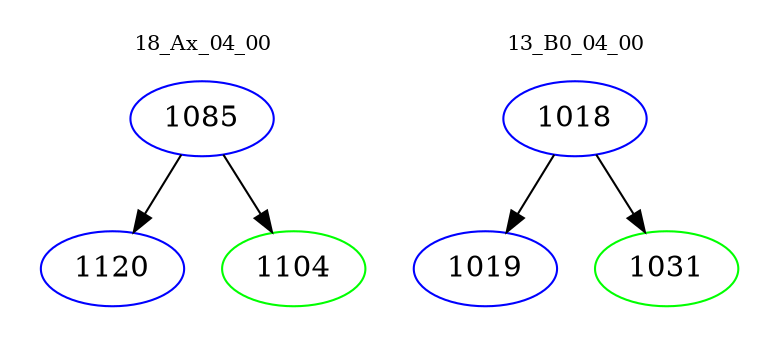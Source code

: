 digraph{
subgraph cluster_0 {
color = white
label = "18_Ax_04_00";
fontsize=10;
T0_1085 [label="1085", color="blue"]
T0_1085 -> T0_1120 [color="black"]
T0_1120 [label="1120", color="blue"]
T0_1085 -> T0_1104 [color="black"]
T0_1104 [label="1104", color="green"]
}
subgraph cluster_1 {
color = white
label = "13_B0_04_00";
fontsize=10;
T1_1018 [label="1018", color="blue"]
T1_1018 -> T1_1019 [color="black"]
T1_1019 [label="1019", color="blue"]
T1_1018 -> T1_1031 [color="black"]
T1_1031 [label="1031", color="green"]
}
}
